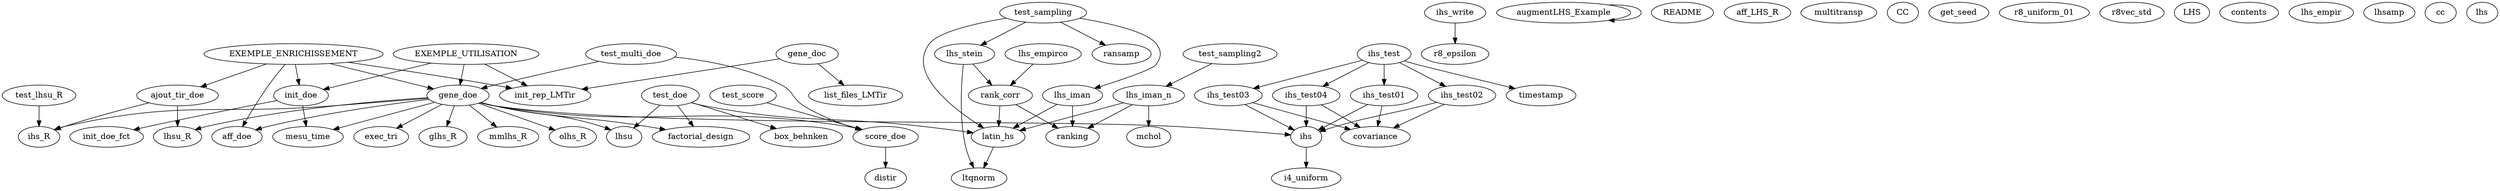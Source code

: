 /* Created by mdot for Matlab */
digraph m2html {
  EXEMPLE_ENRICHISSEMENT -> init_rep_LMTir;
  EXEMPLE_ENRICHISSEMENT -> aff_doe;
  EXEMPLE_ENRICHISSEMENT -> ajout_tir_doe;
  EXEMPLE_ENRICHISSEMENT -> gene_doe;
  EXEMPLE_ENRICHISSEMENT -> init_doe;
  EXEMPLE_UTILISATION -> init_rep_LMTir;
  EXEMPLE_UTILISATION -> gene_doe;
  EXEMPLE_UTILISATION -> init_doe;
  ajout_tir_doe -> ihs_R;
  ajout_tir_doe -> lhsu_R;
  gene_doc -> init_rep_LMTir;
  gene_doc -> list_files_LMTir;
  test_doe -> latin_hs;
  test_doe -> lhsu;
  test_doe -> box_behnken;
  test_doe -> factorial_design;
  test_lhsu_R -> ihs_R;
  test_multi_doe -> gene_doe;
  test_multi_doe -> score_doe;
  test_score -> score_doe;
  gene_doe -> aff_doe;
  gene_doe -> exec_tri;
  gene_doe -> mesu_time;
  gene_doe -> score_doe;
  gene_doe -> ihs;
  gene_doe -> lhsu;
  gene_doe -> factorial_design;
  gene_doe -> glhs_R;
  gene_doe -> ihs_R;
  gene_doe -> lhsu_R;
  gene_doe -> mmlhs_R;
  gene_doe -> olhs_R;
  init_doe -> init_doe_fct;
  init_doe -> mesu_time;
  score_doe -> distir;
  ihs -> i4_uniform;
  ihs_test -> ihs_test01;
  ihs_test -> ihs_test02;
  ihs_test -> ihs_test03;
  ihs_test -> ihs_test04;
  ihs_test -> timestamp;
  ihs_test01 -> covariance;
  ihs_test01 -> ihs;
  ihs_test02 -> covariance;
  ihs_test02 -> ihs;
  ihs_test03 -> covariance;
  ihs_test03 -> ihs;
  ihs_test04 -> covariance;
  ihs_test04 -> ihs;
  ihs_write -> r8_epsilon;
  latin_hs -> ltqnorm;
  lhs_empirco -> rank_corr;
  lhs_iman -> latin_hs;
  lhs_iman -> ranking;
  lhs_iman_n -> latin_hs;
  lhs_iman_n -> mchol;
  lhs_iman_n -> ranking;
  lhs_stein -> ltqnorm;
  lhs_stein -> rank_corr;
  rank_corr -> latin_hs;
  rank_corr -> ranking;
  test_sampling -> latin_hs;
  test_sampling -> lhs_iman;
  test_sampling -> lhs_stein;
  test_sampling -> ransamp;
  test_sampling2 -> lhs_iman_n;
  augmentLHS_Example -> augmentLHS_Example;

  EXEMPLE_ENRICHISSEMENT [URL="LMTir/EXEMPLE_ENRICHISSEMENT.html"];
  EXEMPLE_UTILISATION [URL="LMTir/EXEMPLE_UTILISATION.html"];
  README [URL="LMTir/README.html"];
  init_rep_LMTir [URL="LMTir/init_rep_LMTir.html"];
  aff_doe [URL="LMTir/routines/aff_doe.html"];
  ajout_tir_doe [URL="LMTir/routines/ajout_tir_doe.html"];
  distir [URL="LMTir/routines/distir.html"];
  aff_LHS_R [URL="LMTir/routines/divers/aff_LHS_R.html"];
  gene_doc [URL="LMTir/routines/divers/gene_doc.html"];
  list_files_LMTir [URL="LMTir/routines/divers/list_files_LMTir.html"];
  test_doe [URL="LMTir/routines/divers/test_doe.html"];
  test_lhsu_R [URL="LMTir/routines/divers/test_lhsu_R.html"];
  test_multi_doe [URL="LMTir/routines/divers/test_multi_doe.html"];
  test_score [URL="LMTir/routines/divers/test_score.html"];
  exec_tri [URL="LMTir/routines/exec_tri.html"];
  gene_doe [URL="LMTir/routines/gene_doe.html"];
  init_doe [URL="LMTir/routines/init_doe.html"];
  init_doe_fct [URL="LMTir/routines/init_doe_fct.html"];
  mesu_time [URL="LMTir/routines/mesu_time.html"];
  multitransp [URL="LMTir/routines/multitransp.html"];
  score_doe [URL="LMTir/routines/score_doe.html"];
  CC [URL="LMTir/tirages/CC.html"];
  covariance [URL="LMTir/tirages/IHS/covariance.html"];
  get_seed [URL="LMTir/tirages/IHS/get_seed.html"];
  i4_uniform [URL="LMTir/tirages/IHS/i4_uniform.html"];
  ihs [URL="LMTir/tirages/IHS/ihs.html"];
  ihs_test [URL="LMTir/tirages/IHS/ihs_test.html"];
  ihs_test01 [URL="LMTir/tirages/IHS/ihs_test01.html"];
  ihs_test02 [URL="LMTir/tirages/IHS/ihs_test02.html"];
  ihs_test03 [URL="LMTir/tirages/IHS/ihs_test03.html"];
  ihs_test04 [URL="LMTir/tirages/IHS/ihs_test04.html"];
  ihs_write [URL="LMTir/tirages/IHS/ihs_write.html"];
  r8_epsilon [URL="LMTir/tirages/IHS/r8_epsilon.html"];
  r8_uniform_01 [URL="LMTir/tirages/IHS/r8_uniform_01.html"];
  r8vec_std [URL="LMTir/tirages/IHS/r8vec_std.html"];
  timestamp [URL="LMTir/tirages/IHS/timestamp.html"];
  LHS [URL="LMTir/tirages/LHS/LHS.html"];
  contents [URL="LMTir/tirages/LHS/contents.html"];
  latin_hs [URL="LMTir/tirages/LHS/latin_hs.html"];
  lhs_empir [URL="LMTir/tirages/LHS/lhs_empir.html"];
  lhs_empirco [URL="LMTir/tirages/LHS/lhs_empirco.html"];
  lhs_iman [URL="LMTir/tirages/LHS/lhs_iman.html"];
  lhs_iman_n [URL="LMTir/tirages/LHS/lhs_iman_n.html"];
  lhs_stein [URL="LMTir/tirages/LHS/lhs_stein.html"];
  lhsamp [URL="LMTir/tirages/LHS/lhsamp.html"];
  lhsu [URL="LMTir/tirages/LHS/lhsu.html"];
  ltqnorm [URL="LMTir/tirages/LHS/ltqnorm.html"];
  mchol [URL="LMTir/tirages/LHS/mchol.html"];
  rank_corr [URL="LMTir/tirages/LHS/rank_corr.html"];
  ranking [URL="LMTir/tirages/LHS/ranking.html"];
  ransamp [URL="LMTir/tirages/LHS/ransamp.html"];
  test_sampling [URL="LMTir/tirages/LHS/test_sampling.html"];
  test_sampling2 [URL="LMTir/tirages/LHS/test_sampling2.html"];
  augmentLHS_Example [URL="LMTir/tirages/augmentLHS_Example.html"];
  box_behnken [URL="LMTir/tirages/box_behnken.html"];
  cc [URL="LMTir/tirages/cc.html"];
  factorial_design [URL="LMTir/tirages/factorial_design.html"];
  glhs_R [URL="LMTir/tirages/glhs_R.html"];
  ihs_R [URL="LMTir/tirages/ihs_R.html"];
  lhs [URL="LMTir/tirages/lhs.html"];
  lhsu_R [URL="LMTir/tirages/lhsu_R.html"];
  mmlhs_R [URL="LMTir/tirages/mmlhs_R.html"];
  olhs_R [URL="LMTir/tirages/olhs_R.html"];
}